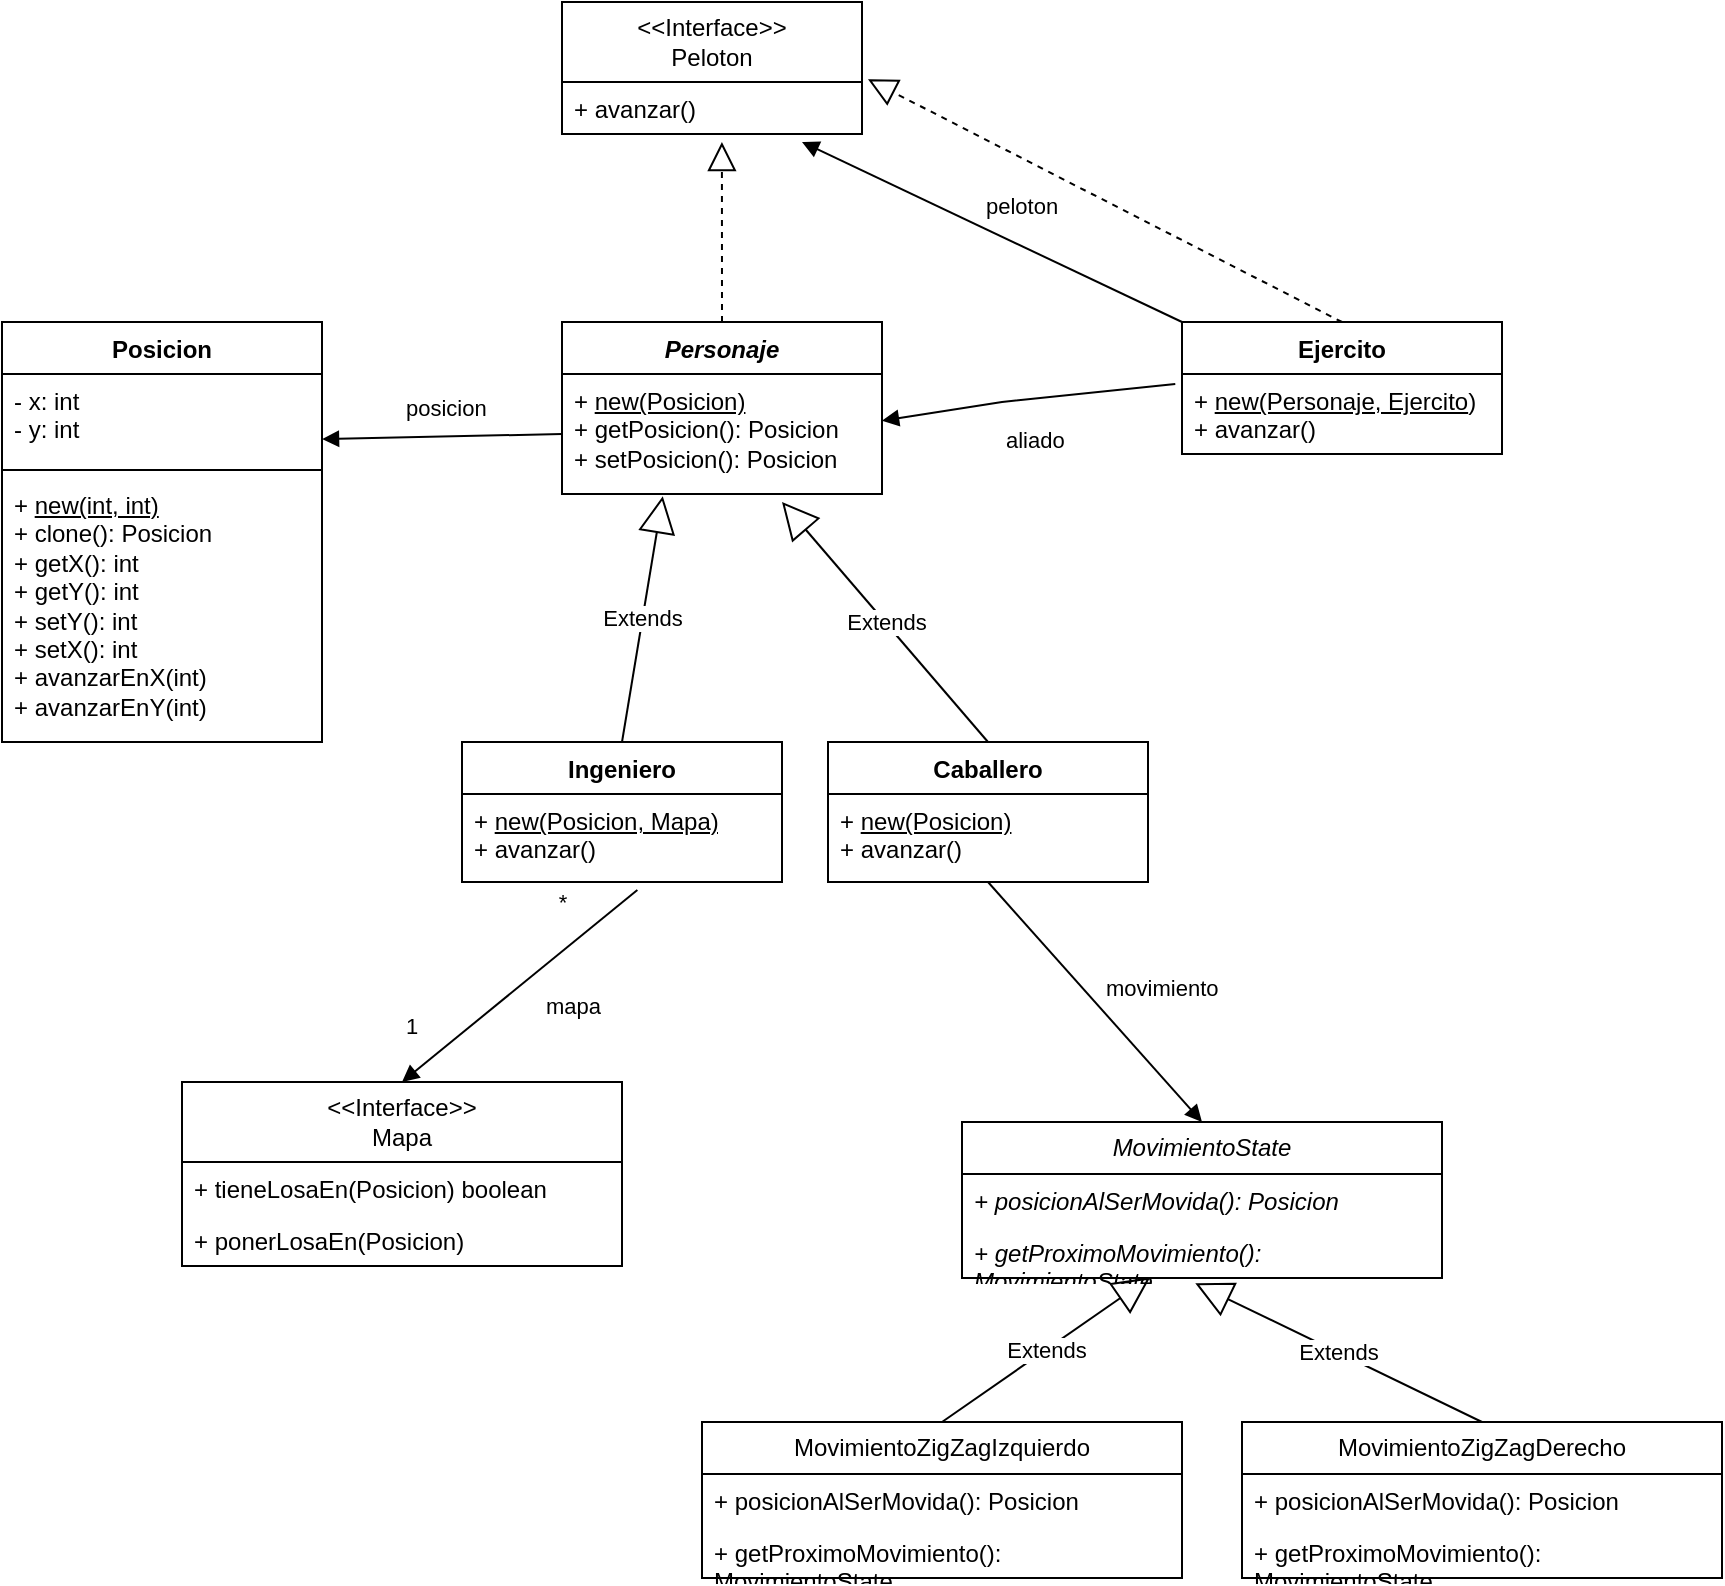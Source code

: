 <mxfile version="21.6.8" type="device">
  <diagram name="Página-1" id="YSTc6ScxAmnJDxqD5DRG">
    <mxGraphModel dx="1005" dy="1202" grid="1" gridSize="10" guides="1" tooltips="1" connect="1" arrows="1" fold="1" page="1" pageScale="1" pageWidth="827" pageHeight="1169" math="0" shadow="0">
      <root>
        <mxCell id="0" />
        <mxCell id="1" parent="0" />
        <mxCell id="qw4rjsdQm2Bv6MMbZ20K-1" value="&amp;lt;&amp;lt;Interface&amp;gt;&amp;gt;&lt;br&gt;Peloton" style="swimlane;fontStyle=0;childLayout=stackLayout;horizontal=1;startSize=40;fillColor=none;horizontalStack=0;resizeParent=1;resizeParentMax=0;resizeLast=0;collapsible=1;marginBottom=0;whiteSpace=wrap;html=1;" vertex="1" parent="1">
          <mxGeometry x="280" y="120" width="150" height="66" as="geometry" />
        </mxCell>
        <mxCell id="qw4rjsdQm2Bv6MMbZ20K-4" value="+ avanzar()" style="text;strokeColor=none;fillColor=none;align=left;verticalAlign=top;spacingLeft=4;spacingRight=4;overflow=hidden;rotatable=0;points=[[0,0.5],[1,0.5]];portConstraint=eastwest;whiteSpace=wrap;html=1;" vertex="1" parent="qw4rjsdQm2Bv6MMbZ20K-1">
          <mxGeometry y="40" width="150" height="26" as="geometry" />
        </mxCell>
        <mxCell id="qw4rjsdQm2Bv6MMbZ20K-5" value="&lt;i&gt;Personaje&lt;/i&gt;" style="swimlane;fontStyle=1;align=center;verticalAlign=top;childLayout=stackLayout;horizontal=1;startSize=26;horizontalStack=0;resizeParent=1;resizeParentMax=0;resizeLast=0;collapsible=1;marginBottom=0;whiteSpace=wrap;html=1;" vertex="1" parent="1">
          <mxGeometry x="280" y="280" width="160" height="86" as="geometry" />
        </mxCell>
        <mxCell id="qw4rjsdQm2Bv6MMbZ20K-8" value="+ &lt;u&gt;new(Posicion)&lt;/u&gt;&lt;br&gt;+ getPosicion(): Posicion&lt;br&gt;+ setPosicion(): Posicion" style="text;strokeColor=none;fillColor=none;align=left;verticalAlign=top;spacingLeft=4;spacingRight=4;overflow=hidden;rotatable=0;points=[[0,0.5],[1,0.5]];portConstraint=eastwest;whiteSpace=wrap;html=1;" vertex="1" parent="qw4rjsdQm2Bv6MMbZ20K-5">
          <mxGeometry y="26" width="160" height="60" as="geometry" />
        </mxCell>
        <mxCell id="qw4rjsdQm2Bv6MMbZ20K-13" value="Posicion" style="swimlane;fontStyle=1;align=center;verticalAlign=top;childLayout=stackLayout;horizontal=1;startSize=26;horizontalStack=0;resizeParent=1;resizeParentMax=0;resizeLast=0;collapsible=1;marginBottom=0;whiteSpace=wrap;html=1;" vertex="1" parent="1">
          <mxGeometry y="280" width="160" height="210" as="geometry" />
        </mxCell>
        <mxCell id="qw4rjsdQm2Bv6MMbZ20K-14" value="- x: int&lt;br&gt;- y: int" style="text;strokeColor=none;fillColor=none;align=left;verticalAlign=top;spacingLeft=4;spacingRight=4;overflow=hidden;rotatable=0;points=[[0,0.5],[1,0.5]];portConstraint=eastwest;whiteSpace=wrap;html=1;" vertex="1" parent="qw4rjsdQm2Bv6MMbZ20K-13">
          <mxGeometry y="26" width="160" height="44" as="geometry" />
        </mxCell>
        <mxCell id="qw4rjsdQm2Bv6MMbZ20K-15" value="" style="line;strokeWidth=1;fillColor=none;align=left;verticalAlign=middle;spacingTop=-1;spacingLeft=3;spacingRight=3;rotatable=0;labelPosition=right;points=[];portConstraint=eastwest;strokeColor=inherit;" vertex="1" parent="qw4rjsdQm2Bv6MMbZ20K-13">
          <mxGeometry y="70" width="160" height="8" as="geometry" />
        </mxCell>
        <mxCell id="qw4rjsdQm2Bv6MMbZ20K-16" value="+ &lt;u&gt;new(int, int)&lt;/u&gt;&lt;br&gt;+ clone(): Posicion&lt;br&gt;+ getX(): int&lt;br&gt;+ getY(): int&lt;br&gt;+ setY(): int&lt;br&gt;+ setX(): int&lt;br&gt;+ avanzarEnX(int)&lt;br&gt;+ avanzarEnY(int)" style="text;strokeColor=none;fillColor=none;align=left;verticalAlign=top;spacingLeft=4;spacingRight=4;overflow=hidden;rotatable=0;points=[[0,0.5],[1,0.5]];portConstraint=eastwest;whiteSpace=wrap;html=1;" vertex="1" parent="qw4rjsdQm2Bv6MMbZ20K-13">
          <mxGeometry y="78" width="160" height="132" as="geometry" />
        </mxCell>
        <mxCell id="qw4rjsdQm2Bv6MMbZ20K-17" value="posicion" style="endArrow=block;endFill=1;html=1;align=left;verticalAlign=top;rounded=0;entryX=1;entryY=0.74;entryDx=0;entryDy=0;exitX=0;exitY=0.5;exitDx=0;exitDy=0;entryPerimeter=0;" edge="1" parent="1" source="qw4rjsdQm2Bv6MMbZ20K-8" target="qw4rjsdQm2Bv6MMbZ20K-14">
          <mxGeometry x="0.324" y="-28" relative="1" as="geometry">
            <mxPoint x="220" y="300" as="sourcePoint" />
            <mxPoint x="390" y="310" as="targetPoint" />
            <mxPoint as="offset" />
          </mxGeometry>
        </mxCell>
        <mxCell id="qw4rjsdQm2Bv6MMbZ20K-20" value="" style="endArrow=block;dashed=1;endFill=0;endSize=12;html=1;rounded=0;exitX=0.5;exitY=0;exitDx=0;exitDy=0;entryX=0.533;entryY=1.154;entryDx=0;entryDy=0;entryPerimeter=0;" edge="1" parent="1" source="qw4rjsdQm2Bv6MMbZ20K-5" target="qw4rjsdQm2Bv6MMbZ20K-4">
          <mxGeometry width="160" relative="1" as="geometry">
            <mxPoint x="250" y="250" as="sourcePoint" />
            <mxPoint x="360" y="180" as="targetPoint" />
          </mxGeometry>
        </mxCell>
        <mxCell id="qw4rjsdQm2Bv6MMbZ20K-22" value="Ingeniero" style="swimlane;fontStyle=1;align=center;verticalAlign=top;childLayout=stackLayout;horizontal=1;startSize=26;horizontalStack=0;resizeParent=1;resizeParentMax=0;resizeLast=0;collapsible=1;marginBottom=0;whiteSpace=wrap;html=1;" vertex="1" parent="1">
          <mxGeometry x="230" y="490" width="160" height="70" as="geometry" />
        </mxCell>
        <mxCell id="qw4rjsdQm2Bv6MMbZ20K-25" value="+ &lt;u&gt;new(Posicion, Mapa)&lt;/u&gt;&lt;br&gt;+ avanzar()" style="text;strokeColor=none;fillColor=none;align=left;verticalAlign=top;spacingLeft=4;spacingRight=4;overflow=hidden;rotatable=0;points=[[0,0.5],[1,0.5]];portConstraint=eastwest;whiteSpace=wrap;html=1;" vertex="1" parent="qw4rjsdQm2Bv6MMbZ20K-22">
          <mxGeometry y="26" width="160" height="44" as="geometry" />
        </mxCell>
        <mxCell id="qw4rjsdQm2Bv6MMbZ20K-26" value="Caballero" style="swimlane;fontStyle=1;align=center;verticalAlign=top;childLayout=stackLayout;horizontal=1;startSize=26;horizontalStack=0;resizeParent=1;resizeParentMax=0;resizeLast=0;collapsible=1;marginBottom=0;whiteSpace=wrap;html=1;" vertex="1" parent="1">
          <mxGeometry x="413" y="490" width="160" height="70" as="geometry" />
        </mxCell>
        <mxCell id="qw4rjsdQm2Bv6MMbZ20K-27" value="+ &lt;u&gt;new(Posicion)&lt;/u&gt;&lt;br&gt;+ avanzar()" style="text;strokeColor=none;fillColor=none;align=left;verticalAlign=top;spacingLeft=4;spacingRight=4;overflow=hidden;rotatable=0;points=[[0,0.5],[1,0.5]];portConstraint=eastwest;whiteSpace=wrap;html=1;" vertex="1" parent="qw4rjsdQm2Bv6MMbZ20K-26">
          <mxGeometry y="26" width="160" height="44" as="geometry" />
        </mxCell>
        <mxCell id="qw4rjsdQm2Bv6MMbZ20K-28" value="Extends" style="endArrow=block;endSize=16;endFill=0;html=1;rounded=0;exitX=0.5;exitY=0;exitDx=0;exitDy=0;" edge="1" parent="1" source="qw4rjsdQm2Bv6MMbZ20K-26">
          <mxGeometry width="160" relative="1" as="geometry">
            <mxPoint x="390" y="380" as="sourcePoint" />
            <mxPoint x="390" y="370" as="targetPoint" />
          </mxGeometry>
        </mxCell>
        <mxCell id="qw4rjsdQm2Bv6MMbZ20K-29" value="Extends" style="endArrow=block;endSize=16;endFill=0;html=1;rounded=0;exitX=0.5;exitY=0;exitDx=0;exitDy=0;entryX=0.315;entryY=1.019;entryDx=0;entryDy=0;entryPerimeter=0;" edge="1" parent="1" source="qw4rjsdQm2Bv6MMbZ20K-22" target="qw4rjsdQm2Bv6MMbZ20K-8">
          <mxGeometry width="160" relative="1" as="geometry">
            <mxPoint x="390" y="380" as="sourcePoint" />
            <mxPoint x="550" y="380" as="targetPoint" />
          </mxGeometry>
        </mxCell>
        <mxCell id="qw4rjsdQm2Bv6MMbZ20K-30" value="&amp;lt;&amp;lt;Interface&amp;gt;&amp;gt;&lt;br&gt;Mapa" style="swimlane;fontStyle=0;childLayout=stackLayout;horizontal=1;startSize=40;fillColor=none;horizontalStack=0;resizeParent=1;resizeParentMax=0;resizeLast=0;collapsible=1;marginBottom=0;whiteSpace=wrap;html=1;" vertex="1" parent="1">
          <mxGeometry x="90" y="660" width="220" height="92" as="geometry" />
        </mxCell>
        <mxCell id="qw4rjsdQm2Bv6MMbZ20K-31" value="+ tieneLosaEn(Posicion) boolean" style="text;strokeColor=none;fillColor=none;align=left;verticalAlign=top;spacingLeft=4;spacingRight=4;overflow=hidden;rotatable=0;points=[[0,0.5],[1,0.5]];portConstraint=eastwest;whiteSpace=wrap;html=1;" vertex="1" parent="qw4rjsdQm2Bv6MMbZ20K-30">
          <mxGeometry y="40" width="220" height="26" as="geometry" />
        </mxCell>
        <mxCell id="qw4rjsdQm2Bv6MMbZ20K-32" value="+ ponerLosaEn(Posicion)" style="text;strokeColor=none;fillColor=none;align=left;verticalAlign=top;spacingLeft=4;spacingRight=4;overflow=hidden;rotatable=0;points=[[0,0.5],[1,0.5]];portConstraint=eastwest;whiteSpace=wrap;html=1;" vertex="1" parent="qw4rjsdQm2Bv6MMbZ20K-30">
          <mxGeometry y="66" width="220" height="26" as="geometry" />
        </mxCell>
        <mxCell id="qw4rjsdQm2Bv6MMbZ20K-34" value="mapa" style="endArrow=block;endFill=1;html=1;align=left;verticalAlign=top;rounded=0;entryX=0.5;entryY=0;entryDx=0;entryDy=0;exitX=0.548;exitY=1.091;exitDx=0;exitDy=0;exitPerimeter=0;" edge="1" parent="1" source="qw4rjsdQm2Bv6MMbZ20K-25" target="qw4rjsdQm2Bv6MMbZ20K-30">
          <mxGeometry x="-0.131" y="6" relative="1" as="geometry">
            <mxPoint x="120" y="570" as="sourcePoint" />
            <mxPoint x="280" y="570" as="targetPoint" />
            <mxPoint y="-1" as="offset" />
          </mxGeometry>
        </mxCell>
        <mxCell id="qw4rjsdQm2Bv6MMbZ20K-35" value="1" style="edgeLabel;resizable=0;html=1;align=left;verticalAlign=bottom;" connectable="0" vertex="1" parent="qw4rjsdQm2Bv6MMbZ20K-34">
          <mxGeometry x="-1" relative="1" as="geometry">
            <mxPoint x="-118" y="76" as="offset" />
          </mxGeometry>
        </mxCell>
        <mxCell id="qw4rjsdQm2Bv6MMbZ20K-36" value="*" style="edgeLabel;html=1;align=center;verticalAlign=middle;resizable=0;points=[];" vertex="1" connectable="0" parent="qw4rjsdQm2Bv6MMbZ20K-34">
          <mxGeometry x="-0.549" y="-1" relative="1" as="geometry">
            <mxPoint x="-11" y="-15" as="offset" />
          </mxGeometry>
        </mxCell>
        <mxCell id="qw4rjsdQm2Bv6MMbZ20K-37" value="&lt;i&gt;MovimientoState&lt;/i&gt;" style="swimlane;fontStyle=0;childLayout=stackLayout;horizontal=1;startSize=26;fillColor=none;horizontalStack=0;resizeParent=1;resizeParentMax=0;resizeLast=0;collapsible=1;marginBottom=0;whiteSpace=wrap;html=1;" vertex="1" parent="1">
          <mxGeometry x="480" y="680" width="240" height="78" as="geometry" />
        </mxCell>
        <mxCell id="qw4rjsdQm2Bv6MMbZ20K-38" value="&lt;i&gt;+ posicionAlSerMovida(): Posicion&lt;/i&gt;" style="text;strokeColor=none;fillColor=none;align=left;verticalAlign=top;spacingLeft=4;spacingRight=4;overflow=hidden;rotatable=0;points=[[0,0.5],[1,0.5]];portConstraint=eastwest;whiteSpace=wrap;html=1;" vertex="1" parent="qw4rjsdQm2Bv6MMbZ20K-37">
          <mxGeometry y="26" width="240" height="26" as="geometry" />
        </mxCell>
        <mxCell id="qw4rjsdQm2Bv6MMbZ20K-39" value="&lt;i&gt;+ getProximoMovimiento(): MovimientoState&lt;/i&gt;" style="text;strokeColor=none;fillColor=none;align=left;verticalAlign=top;spacingLeft=4;spacingRight=4;overflow=hidden;rotatable=0;points=[[0,0.5],[1,0.5]];portConstraint=eastwest;whiteSpace=wrap;html=1;" vertex="1" parent="qw4rjsdQm2Bv6MMbZ20K-37">
          <mxGeometry y="52" width="240" height="26" as="geometry" />
        </mxCell>
        <mxCell id="qw4rjsdQm2Bv6MMbZ20K-41" value="movimiento" style="endArrow=block;endFill=1;html=1;align=left;verticalAlign=top;rounded=0;entryX=0.5;entryY=0;entryDx=0;entryDy=0;exitX=0.5;exitY=1;exitDx=0;exitDy=0;" edge="1" parent="1" source="qw4rjsdQm2Bv6MMbZ20K-26" target="qw4rjsdQm2Bv6MMbZ20K-37">
          <mxGeometry x="-0.157" y="16" relative="1" as="geometry">
            <mxPoint x="430" y="660" as="sourcePoint" />
            <mxPoint x="590" y="660" as="targetPoint" />
            <mxPoint as="offset" />
          </mxGeometry>
        </mxCell>
        <mxCell id="qw4rjsdQm2Bv6MMbZ20K-43" value="MovimientoZigZagIzquierdo" style="swimlane;fontStyle=0;childLayout=stackLayout;horizontal=1;startSize=26;fillColor=none;horizontalStack=0;resizeParent=1;resizeParentMax=0;resizeLast=0;collapsible=1;marginBottom=0;whiteSpace=wrap;html=1;" vertex="1" parent="1">
          <mxGeometry x="350" y="830" width="240" height="78" as="geometry" />
        </mxCell>
        <mxCell id="qw4rjsdQm2Bv6MMbZ20K-44" value="+ posicionAlSerMovida(): Posicion" style="text;strokeColor=none;fillColor=none;align=left;verticalAlign=top;spacingLeft=4;spacingRight=4;overflow=hidden;rotatable=0;points=[[0,0.5],[1,0.5]];portConstraint=eastwest;whiteSpace=wrap;html=1;" vertex="1" parent="qw4rjsdQm2Bv6MMbZ20K-43">
          <mxGeometry y="26" width="240" height="26" as="geometry" />
        </mxCell>
        <mxCell id="qw4rjsdQm2Bv6MMbZ20K-45" value="+ getProximoMovimiento(): MovimientoState" style="text;strokeColor=none;fillColor=none;align=left;verticalAlign=top;spacingLeft=4;spacingRight=4;overflow=hidden;rotatable=0;points=[[0,0.5],[1,0.5]];portConstraint=eastwest;whiteSpace=wrap;html=1;" vertex="1" parent="qw4rjsdQm2Bv6MMbZ20K-43">
          <mxGeometry y="52" width="240" height="26" as="geometry" />
        </mxCell>
        <mxCell id="qw4rjsdQm2Bv6MMbZ20K-46" value="MovimientoZigZagDerecho" style="swimlane;fontStyle=0;childLayout=stackLayout;horizontal=1;startSize=26;fillColor=none;horizontalStack=0;resizeParent=1;resizeParentMax=0;resizeLast=0;collapsible=1;marginBottom=0;whiteSpace=wrap;html=1;" vertex="1" parent="1">
          <mxGeometry x="620" y="830" width="240" height="78" as="geometry" />
        </mxCell>
        <mxCell id="qw4rjsdQm2Bv6MMbZ20K-47" value="+ posicionAlSerMovida(): Posicion" style="text;strokeColor=none;fillColor=none;align=left;verticalAlign=top;spacingLeft=4;spacingRight=4;overflow=hidden;rotatable=0;points=[[0,0.5],[1,0.5]];portConstraint=eastwest;whiteSpace=wrap;html=1;" vertex="1" parent="qw4rjsdQm2Bv6MMbZ20K-46">
          <mxGeometry y="26" width="240" height="26" as="geometry" />
        </mxCell>
        <mxCell id="qw4rjsdQm2Bv6MMbZ20K-48" value="+ getProximoMovimiento(): MovimientoState" style="text;strokeColor=none;fillColor=none;align=left;verticalAlign=top;spacingLeft=4;spacingRight=4;overflow=hidden;rotatable=0;points=[[0,0.5],[1,0.5]];portConstraint=eastwest;whiteSpace=wrap;html=1;" vertex="1" parent="qw4rjsdQm2Bv6MMbZ20K-46">
          <mxGeometry y="52" width="240" height="26" as="geometry" />
        </mxCell>
        <mxCell id="qw4rjsdQm2Bv6MMbZ20K-53" value="Extends" style="endArrow=block;endSize=16;endFill=0;html=1;rounded=0;exitX=0.5;exitY=0;exitDx=0;exitDy=0;entryX=0.392;entryY=0.988;entryDx=0;entryDy=0;entryPerimeter=0;" edge="1" parent="1" source="qw4rjsdQm2Bv6MMbZ20K-43" target="qw4rjsdQm2Bv6MMbZ20K-39">
          <mxGeometry width="160" relative="1" as="geometry">
            <mxPoint x="580" y="720" as="sourcePoint" />
            <mxPoint x="740" y="720" as="targetPoint" />
          </mxGeometry>
        </mxCell>
        <mxCell id="qw4rjsdQm2Bv6MMbZ20K-54" value="Extends" style="endArrow=block;endSize=16;endFill=0;html=1;rounded=0;exitX=0.5;exitY=0;exitDx=0;exitDy=0;entryX=0.486;entryY=1.101;entryDx=0;entryDy=0;entryPerimeter=0;" edge="1" parent="1" source="qw4rjsdQm2Bv6MMbZ20K-46" target="qw4rjsdQm2Bv6MMbZ20K-39">
          <mxGeometry width="160" relative="1" as="geometry">
            <mxPoint x="480" y="840" as="sourcePoint" />
            <mxPoint x="584" y="768" as="targetPoint" />
          </mxGeometry>
        </mxCell>
        <mxCell id="qw4rjsdQm2Bv6MMbZ20K-55" value="Ejercito" style="swimlane;fontStyle=1;align=center;verticalAlign=top;childLayout=stackLayout;horizontal=1;startSize=26;horizontalStack=0;resizeParent=1;resizeParentMax=0;resizeLast=0;collapsible=1;marginBottom=0;whiteSpace=wrap;html=1;" vertex="1" parent="1">
          <mxGeometry x="590" y="280" width="160" height="66" as="geometry" />
        </mxCell>
        <mxCell id="qw4rjsdQm2Bv6MMbZ20K-58" value="+ &lt;u&gt;new(Personaje, Ejercito&lt;/u&gt;)&lt;br&gt;+ avanzar()" style="text;strokeColor=none;fillColor=none;align=left;verticalAlign=top;spacingLeft=4;spacingRight=4;overflow=hidden;rotatable=0;points=[[0,0.5],[1,0.5]];portConstraint=eastwest;whiteSpace=wrap;html=1;" vertex="1" parent="qw4rjsdQm2Bv6MMbZ20K-55">
          <mxGeometry y="26" width="160" height="40" as="geometry" />
        </mxCell>
        <mxCell id="qw4rjsdQm2Bv6MMbZ20K-59" value="" style="endArrow=block;dashed=1;endFill=0;endSize=12;html=1;rounded=0;exitX=0.5;exitY=0;exitDx=0;exitDy=0;entryX=1.02;entryY=-0.051;entryDx=0;entryDy=0;entryPerimeter=0;" edge="1" parent="1" source="qw4rjsdQm2Bv6MMbZ20K-55" target="qw4rjsdQm2Bv6MMbZ20K-4">
          <mxGeometry width="160" relative="1" as="geometry">
            <mxPoint x="370" y="290" as="sourcePoint" />
            <mxPoint x="370" y="200" as="targetPoint" />
          </mxGeometry>
        </mxCell>
        <mxCell id="qw4rjsdQm2Bv6MMbZ20K-60" value="peloton" style="endArrow=block;endFill=1;html=1;align=left;verticalAlign=top;rounded=0;entryX=0.8;entryY=1.154;entryDx=0;entryDy=0;entryPerimeter=0;exitX=0;exitY=0;exitDx=0;exitDy=0;" edge="1" parent="1" source="qw4rjsdQm2Bv6MMbZ20K-55" target="qw4rjsdQm2Bv6MMbZ20K-4">
          <mxGeometry x="0.145" y="-20" relative="1" as="geometry">
            <mxPoint x="490" y="300" as="sourcePoint" />
            <mxPoint x="390" y="190" as="targetPoint" />
            <mxPoint y="-1" as="offset" />
          </mxGeometry>
        </mxCell>
        <mxCell id="qw4rjsdQm2Bv6MMbZ20K-62" value="aliado" style="endArrow=block;endFill=1;html=1;align=left;verticalAlign=top;rounded=0;entryX=1;entryY=0.389;entryDx=0;entryDy=0;entryPerimeter=0;exitX=-0.021;exitY=0.125;exitDx=0;exitDy=0;exitPerimeter=0;" edge="1" parent="1" source="qw4rjsdQm2Bv6MMbZ20K-58" target="qw4rjsdQm2Bv6MMbZ20K-8">
          <mxGeometry x="0.191" y="6" relative="1" as="geometry">
            <mxPoint x="490" y="300" as="sourcePoint" />
            <mxPoint x="650" y="300" as="targetPoint" />
            <Array as="points">
              <mxPoint x="500" y="320" />
            </Array>
            <mxPoint as="offset" />
          </mxGeometry>
        </mxCell>
      </root>
    </mxGraphModel>
  </diagram>
</mxfile>
